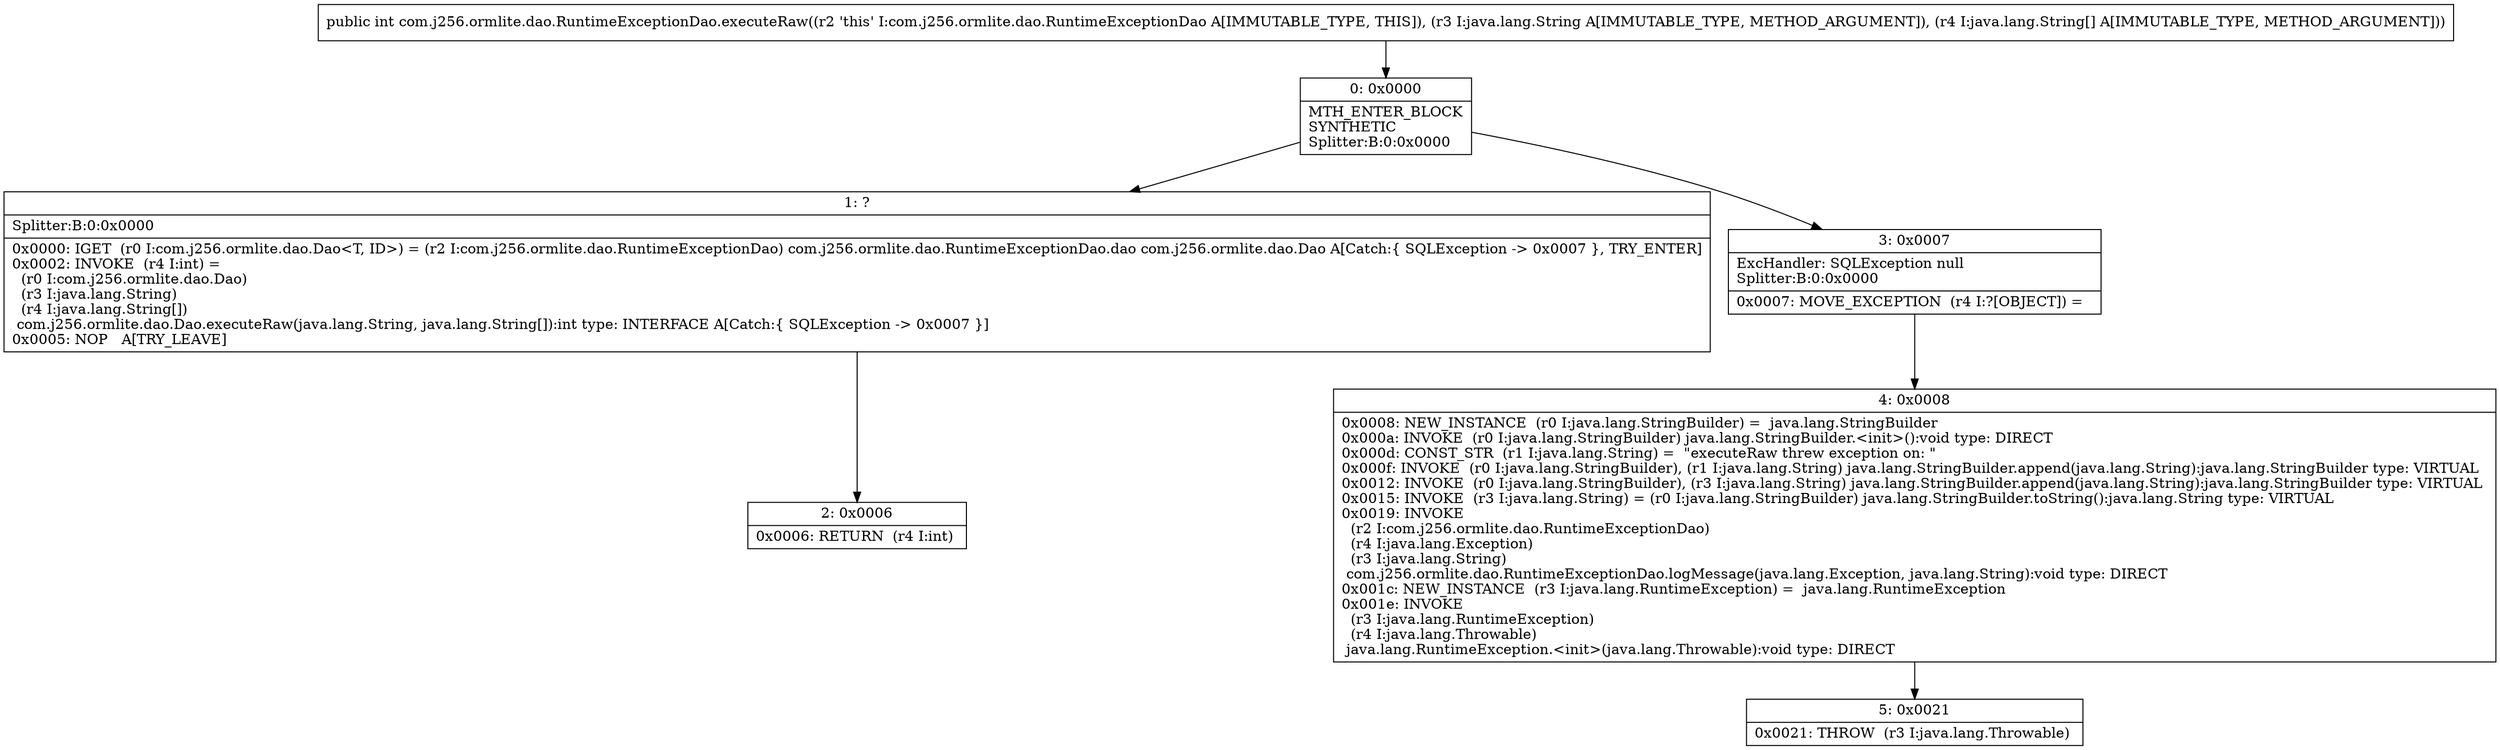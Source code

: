 digraph "CFG forcom.j256.ormlite.dao.RuntimeExceptionDao.executeRaw(Ljava\/lang\/String;[Ljava\/lang\/String;)I" {
Node_0 [shape=record,label="{0\:\ 0x0000|MTH_ENTER_BLOCK\lSYNTHETIC\lSplitter:B:0:0x0000\l}"];
Node_1 [shape=record,label="{1\:\ ?|Splitter:B:0:0x0000\l|0x0000: IGET  (r0 I:com.j256.ormlite.dao.Dao\<T, ID\>) = (r2 I:com.j256.ormlite.dao.RuntimeExceptionDao) com.j256.ormlite.dao.RuntimeExceptionDao.dao com.j256.ormlite.dao.Dao A[Catch:\{ SQLException \-\> 0x0007 \}, TRY_ENTER]\l0x0002: INVOKE  (r4 I:int) = \l  (r0 I:com.j256.ormlite.dao.Dao)\l  (r3 I:java.lang.String)\l  (r4 I:java.lang.String[])\l com.j256.ormlite.dao.Dao.executeRaw(java.lang.String, java.lang.String[]):int type: INTERFACE A[Catch:\{ SQLException \-\> 0x0007 \}]\l0x0005: NOP   A[TRY_LEAVE]\l}"];
Node_2 [shape=record,label="{2\:\ 0x0006|0x0006: RETURN  (r4 I:int) \l}"];
Node_3 [shape=record,label="{3\:\ 0x0007|ExcHandler: SQLException null\lSplitter:B:0:0x0000\l|0x0007: MOVE_EXCEPTION  (r4 I:?[OBJECT]) =  \l}"];
Node_4 [shape=record,label="{4\:\ 0x0008|0x0008: NEW_INSTANCE  (r0 I:java.lang.StringBuilder) =  java.lang.StringBuilder \l0x000a: INVOKE  (r0 I:java.lang.StringBuilder) java.lang.StringBuilder.\<init\>():void type: DIRECT \l0x000d: CONST_STR  (r1 I:java.lang.String) =  \"executeRaw threw exception on: \" \l0x000f: INVOKE  (r0 I:java.lang.StringBuilder), (r1 I:java.lang.String) java.lang.StringBuilder.append(java.lang.String):java.lang.StringBuilder type: VIRTUAL \l0x0012: INVOKE  (r0 I:java.lang.StringBuilder), (r3 I:java.lang.String) java.lang.StringBuilder.append(java.lang.String):java.lang.StringBuilder type: VIRTUAL \l0x0015: INVOKE  (r3 I:java.lang.String) = (r0 I:java.lang.StringBuilder) java.lang.StringBuilder.toString():java.lang.String type: VIRTUAL \l0x0019: INVOKE  \l  (r2 I:com.j256.ormlite.dao.RuntimeExceptionDao)\l  (r4 I:java.lang.Exception)\l  (r3 I:java.lang.String)\l com.j256.ormlite.dao.RuntimeExceptionDao.logMessage(java.lang.Exception, java.lang.String):void type: DIRECT \l0x001c: NEW_INSTANCE  (r3 I:java.lang.RuntimeException) =  java.lang.RuntimeException \l0x001e: INVOKE  \l  (r3 I:java.lang.RuntimeException)\l  (r4 I:java.lang.Throwable)\l java.lang.RuntimeException.\<init\>(java.lang.Throwable):void type: DIRECT \l}"];
Node_5 [shape=record,label="{5\:\ 0x0021|0x0021: THROW  (r3 I:java.lang.Throwable) \l}"];
MethodNode[shape=record,label="{public int com.j256.ormlite.dao.RuntimeExceptionDao.executeRaw((r2 'this' I:com.j256.ormlite.dao.RuntimeExceptionDao A[IMMUTABLE_TYPE, THIS]), (r3 I:java.lang.String A[IMMUTABLE_TYPE, METHOD_ARGUMENT]), (r4 I:java.lang.String[] A[IMMUTABLE_TYPE, METHOD_ARGUMENT])) }"];
MethodNode -> Node_0;
Node_0 -> Node_1;
Node_0 -> Node_3;
Node_1 -> Node_2;
Node_3 -> Node_4;
Node_4 -> Node_5;
}

